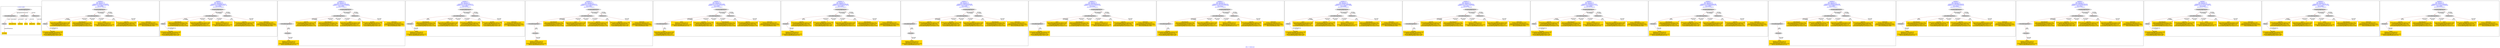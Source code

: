 digraph n0 {
fontcolor="blue"
remincross="true"
label="s08-s-17-edited.xml"
subgraph cluster_0 {
label="1-correct model"
n2[style="filled",color="white",fillcolor="lightgray",label="CulturalHeritageObject1"];
n3[style="filled",color="white",fillcolor="lightgray",label="Person1"];
n4[shape="plaintext",style="filled",fillcolor="gold",label="DESCRIPTION"];
n5[shape="plaintext",style="filled",fillcolor="gold",label="CAPTION"];
n6[shape="plaintext",style="filled",fillcolor="gold",label="TITLE"];
n7[shape="plaintext",style="filled",fillcolor="gold",label="AUTHOR"];
n8[style="filled",color="white",fillcolor="lightgray",label="EuropeanaAggregation1"];
n9[style="filled",color="white",fillcolor="lightgray",label="WebResource1"];
n10[style="filled",color="white",fillcolor="lightgray",label="WebResource2"];
n11[shape="plaintext",style="filled",fillcolor="gold",label="IMAGESRC"];
n12[shape="plaintext",style="filled",fillcolor="gold",label="VIDEO"];
}
subgraph cluster_1 {
label="candidate 0\nlink coherence:1.0\nnode coherence:1.0\nconfidence:0.30649211107638935\nmapping score:0.5188307036921298\ncost:8.99986\n-precision:0.67-recall:0.6"
n14[style="filled",color="white",fillcolor="lightgray",label="CulturalHeritageObject1"];
n15[style="filled",color="white",fillcolor="lightgray",label="Person1"];
n16[style="filled",color="white",fillcolor="lightgray",label="EuropeanaAggregation1"];
n17[style="filled",color="white",fillcolor="lightgray",label="WebResource1"];
n18[shape="plaintext",style="filled",fillcolor="gold",label="AUTHOR\n[CulturalHeritageObject,description,0.349]\n[Person,nameOfThePerson,0.278]\n[Person,biographicalInformation,0.204]\n[CulturalHeritageObject,title,0.169]"];
n19[shape="plaintext",style="filled",fillcolor="gold",label="TITLE\n[CulturalHeritageObject,description,0.363]\n[Person,biographicalInformation,0.323]\n[CulturalHeritageObject,title,0.213]\n[CulturalHeritageObject,provenance,0.101]"];
n20[shape="plaintext",style="filled",fillcolor="gold",label="DESCRIPTION\n[Person,biographicalInformation,0.416]\n[CulturalHeritageObject,description,0.35]\n[CulturalHeritageObject,title,0.145]\n[CulturalHeritageObject,provenance,0.089]"];
n21[shape="plaintext",style="filled",fillcolor="gold",label="VIDEO\n[WebResource,classLink,0.4]\n[Document,classLink,0.315]\n[CulturalHeritageObject,provenance,0.163]\n[Person,nameOfThePerson,0.123]"];
n22[shape="plaintext",style="filled",fillcolor="gold",label="CAPTION\n[CulturalHeritageObject,description,0.359]\n[CulturalHeritageObject,title,0.264]\n[Person,biographicalInformation,0.234]\n[CulturalHeritageObject,provenance,0.143]"];
n23[shape="plaintext",style="filled",fillcolor="gold",label="IMAGESRC\n[WebResource,classLink,0.682]\n[Person,biographicalInformation,0.167]\n[CulturalHeritageObject,description,0.087]\n[Person,dateOfDeath,0.064]"];
}
subgraph cluster_2 {
label="candidate 1\nlink coherence:1.0\nnode coherence:1.0\nconfidence:0.3064908997785187\nmapping score:0.5188302999261729\ncost:8.99986\n-precision:0.56-recall:0.5"
n25[style="filled",color="white",fillcolor="lightgray",label="CulturalHeritageObject1"];
n26[style="filled",color="white",fillcolor="lightgray",label="Person1"];
n27[style="filled",color="white",fillcolor="lightgray",label="EuropeanaAggregation1"];
n28[style="filled",color="white",fillcolor="lightgray",label="WebResource1"];
n29[shape="plaintext",style="filled",fillcolor="gold",label="AUTHOR\n[CulturalHeritageObject,description,0.349]\n[Person,nameOfThePerson,0.278]\n[Person,biographicalInformation,0.204]\n[CulturalHeritageObject,title,0.169]"];
n30[shape="plaintext",style="filled",fillcolor="gold",label="DESCRIPTION\n[Person,biographicalInformation,0.416]\n[CulturalHeritageObject,description,0.35]\n[CulturalHeritageObject,title,0.145]\n[CulturalHeritageObject,provenance,0.089]"];
n31[shape="plaintext",style="filled",fillcolor="gold",label="TITLE\n[CulturalHeritageObject,description,0.363]\n[Person,biographicalInformation,0.323]\n[CulturalHeritageObject,title,0.213]\n[CulturalHeritageObject,provenance,0.101]"];
n32[shape="plaintext",style="filled",fillcolor="gold",label="VIDEO\n[WebResource,classLink,0.4]\n[Document,classLink,0.315]\n[CulturalHeritageObject,provenance,0.163]\n[Person,nameOfThePerson,0.123]"];
n33[shape="plaintext",style="filled",fillcolor="gold",label="CAPTION\n[CulturalHeritageObject,description,0.359]\n[CulturalHeritageObject,title,0.264]\n[Person,biographicalInformation,0.234]\n[CulturalHeritageObject,provenance,0.143]"];
n34[shape="plaintext",style="filled",fillcolor="gold",label="IMAGESRC\n[WebResource,classLink,0.682]\n[Person,biographicalInformation,0.167]\n[CulturalHeritageObject,description,0.087]\n[Person,dateOfDeath,0.064]"];
}
subgraph cluster_3 {
label="candidate 10\nlink coherence:1.0\nnode coherence:1.0\nconfidence:0.2933871876041822\nmapping score:0.5144623958680608\ncost:9.99991\n-precision:0.5-recall:0.5"
n36[style="filled",color="white",fillcolor="lightgray",label="CulturalHeritageObject1"];
n37[style="filled",color="white",fillcolor="lightgray",label="CulturalHeritageObject2"];
n38[style="filled",color="white",fillcolor="lightgray",label="Document2"];
n39[style="filled",color="white",fillcolor="lightgray",label="EuropeanaAggregation1"];
n40[style="filled",color="white",fillcolor="lightgray",label="WebResource1"];
n41[shape="plaintext",style="filled",fillcolor="gold",label="CAPTION\n[CulturalHeritageObject,description,0.359]\n[CulturalHeritageObject,title,0.264]\n[Person,biographicalInformation,0.234]\n[CulturalHeritageObject,provenance,0.143]"];
n42[shape="plaintext",style="filled",fillcolor="gold",label="VIDEO\n[WebResource,classLink,0.4]\n[Document,classLink,0.315]\n[CulturalHeritageObject,provenance,0.163]\n[Person,nameOfThePerson,0.123]"];
n43[shape="plaintext",style="filled",fillcolor="gold",label="DESCRIPTION\n[Person,biographicalInformation,0.416]\n[CulturalHeritageObject,description,0.35]\n[CulturalHeritageObject,title,0.145]\n[CulturalHeritageObject,provenance,0.089]"];
n44[shape="plaintext",style="filled",fillcolor="gold",label="TITLE\n[CulturalHeritageObject,description,0.363]\n[Person,biographicalInformation,0.323]\n[CulturalHeritageObject,title,0.213]\n[CulturalHeritageObject,provenance,0.101]"];
n45[shape="plaintext",style="filled",fillcolor="gold",label="AUTHOR\n[CulturalHeritageObject,description,0.349]\n[Person,nameOfThePerson,0.278]\n[Person,biographicalInformation,0.204]\n[CulturalHeritageObject,title,0.169]"];
n46[shape="plaintext",style="filled",fillcolor="gold",label="IMAGESRC\n[WebResource,classLink,0.682]\n[Person,biographicalInformation,0.167]\n[CulturalHeritageObject,description,0.087]\n[Person,dateOfDeath,0.064]"];
}
subgraph cluster_4 {
label="candidate 11\nlink coherence:1.0\nnode coherence:1.0\nconfidence:0.2933859763063115\nmapping score:0.5144619921021039\ncost:8.99992\n-precision:0.44-recall:0.4"
n48[style="filled",color="white",fillcolor="lightgray",label="CulturalHeritageObject1"];
n49[style="filled",color="white",fillcolor="lightgray",label="Document1"];
n50[style="filled",color="white",fillcolor="lightgray",label="EuropeanaAggregation1"];
n51[style="filled",color="white",fillcolor="lightgray",label="WebResource1"];
n52[shape="plaintext",style="filled",fillcolor="gold",label="VIDEO\n[WebResource,classLink,0.4]\n[Document,classLink,0.315]\n[CulturalHeritageObject,provenance,0.163]\n[Person,nameOfThePerson,0.123]"];
n53[shape="plaintext",style="filled",fillcolor="gold",label="DESCRIPTION\n[Person,biographicalInformation,0.416]\n[CulturalHeritageObject,description,0.35]\n[CulturalHeritageObject,title,0.145]\n[CulturalHeritageObject,provenance,0.089]"];
n54[shape="plaintext",style="filled",fillcolor="gold",label="TITLE\n[CulturalHeritageObject,description,0.363]\n[Person,biographicalInformation,0.323]\n[CulturalHeritageObject,title,0.213]\n[CulturalHeritageObject,provenance,0.101]"];
n55[shape="plaintext",style="filled",fillcolor="gold",label="CAPTION\n[CulturalHeritageObject,description,0.359]\n[CulturalHeritageObject,title,0.264]\n[Person,biographicalInformation,0.234]\n[CulturalHeritageObject,provenance,0.143]"];
n56[shape="plaintext",style="filled",fillcolor="gold",label="AUTHOR\n[CulturalHeritageObject,description,0.349]\n[Person,nameOfThePerson,0.278]\n[Person,biographicalInformation,0.204]\n[CulturalHeritageObject,title,0.169]"];
n57[shape="plaintext",style="filled",fillcolor="gold",label="IMAGESRC\n[WebResource,classLink,0.682]\n[Person,biographicalInformation,0.167]\n[CulturalHeritageObject,description,0.087]\n[Person,dateOfDeath,0.064]"];
}
subgraph cluster_5 {
label="candidate 12\nlink coherence:1.0\nnode coherence:1.0\nconfidence:0.2933859763063115\nmapping score:0.5144619921021039\ncost:9.99991\n-precision:0.4-recall:0.4"
n59[style="filled",color="white",fillcolor="lightgray",label="CulturalHeritageObject1"];
n60[style="filled",color="white",fillcolor="lightgray",label="CulturalHeritageObject2"];
n61[style="filled",color="white",fillcolor="lightgray",label="Document2"];
n62[style="filled",color="white",fillcolor="lightgray",label="EuropeanaAggregation1"];
n63[style="filled",color="white",fillcolor="lightgray",label="WebResource1"];
n64[shape="plaintext",style="filled",fillcolor="gold",label="DESCRIPTION\n[Person,biographicalInformation,0.416]\n[CulturalHeritageObject,description,0.35]\n[CulturalHeritageObject,title,0.145]\n[CulturalHeritageObject,provenance,0.089]"];
n65[shape="plaintext",style="filled",fillcolor="gold",label="VIDEO\n[WebResource,classLink,0.4]\n[Document,classLink,0.315]\n[CulturalHeritageObject,provenance,0.163]\n[Person,nameOfThePerson,0.123]"];
n66[shape="plaintext",style="filled",fillcolor="gold",label="TITLE\n[CulturalHeritageObject,description,0.363]\n[Person,biographicalInformation,0.323]\n[CulturalHeritageObject,title,0.213]\n[CulturalHeritageObject,provenance,0.101]"];
n67[shape="plaintext",style="filled",fillcolor="gold",label="CAPTION\n[CulturalHeritageObject,description,0.359]\n[CulturalHeritageObject,title,0.264]\n[Person,biographicalInformation,0.234]\n[CulturalHeritageObject,provenance,0.143]"];
n68[shape="plaintext",style="filled",fillcolor="gold",label="AUTHOR\n[CulturalHeritageObject,description,0.349]\n[Person,nameOfThePerson,0.278]\n[Person,biographicalInformation,0.204]\n[CulturalHeritageObject,title,0.169]"];
n69[shape="plaintext",style="filled",fillcolor="gold",label="IMAGESRC\n[WebResource,classLink,0.682]\n[Person,biographicalInformation,0.167]\n[CulturalHeritageObject,description,0.087]\n[Person,dateOfDeath,0.064]"];
}
subgraph cluster_6 {
label="candidate 13\nlink coherence:1.0\nnode coherence:1.0\nconfidence:0.29328975562334886\nmapping score:0.5144299185411163\ncost:8.99991\n-precision:0.33-recall:0.3"
n71[style="filled",color="white",fillcolor="lightgray",label="CulturalHeritageObject1"];
n72[style="filled",color="white",fillcolor="lightgray",label="CulturalHeritageObject2"];
n73[style="filled",color="white",fillcolor="lightgray",label="EuropeanaAggregation1"];
n74[style="filled",color="white",fillcolor="lightgray",label="WebResource1"];
n75[shape="plaintext",style="filled",fillcolor="gold",label="TITLE\n[CulturalHeritageObject,description,0.363]\n[Person,biographicalInformation,0.323]\n[CulturalHeritageObject,title,0.213]\n[CulturalHeritageObject,provenance,0.101]"];
n76[shape="plaintext",style="filled",fillcolor="gold",label="VIDEO\n[WebResource,classLink,0.4]\n[Document,classLink,0.315]\n[CulturalHeritageObject,provenance,0.163]\n[Person,nameOfThePerson,0.123]"];
n77[shape="plaintext",style="filled",fillcolor="gold",label="AUTHOR\n[CulturalHeritageObject,description,0.349]\n[Person,nameOfThePerson,0.278]\n[Person,biographicalInformation,0.204]\n[CulturalHeritageObject,title,0.169]"];
n78[shape="plaintext",style="filled",fillcolor="gold",label="DESCRIPTION\n[Person,biographicalInformation,0.416]\n[CulturalHeritageObject,description,0.35]\n[CulturalHeritageObject,title,0.145]\n[CulturalHeritageObject,provenance,0.089]"];
n79[shape="plaintext",style="filled",fillcolor="gold",label="CAPTION\n[CulturalHeritageObject,description,0.359]\n[CulturalHeritageObject,title,0.264]\n[Person,biographicalInformation,0.234]\n[CulturalHeritageObject,provenance,0.143]"];
n80[shape="plaintext",style="filled",fillcolor="gold",label="IMAGESRC\n[WebResource,classLink,0.682]\n[Person,biographicalInformation,0.167]\n[CulturalHeritageObject,description,0.087]\n[Person,dateOfDeath,0.064]"];
}
subgraph cluster_7 {
label="candidate 14\nlink coherence:1.0\nnode coherence:1.0\nconfidence:0.2889810873091059\nmapping score:0.512993695769702\ncost:8.99992\n-precision:0.44-recall:0.4"
n82[style="filled",color="white",fillcolor="lightgray",label="CulturalHeritageObject1"];
n83[style="filled",color="white",fillcolor="lightgray",label="Document1"];
n84[style="filled",color="white",fillcolor="lightgray",label="EuropeanaAggregation1"];
n85[style="filled",color="white",fillcolor="lightgray",label="WebResource1"];
n86[shape="plaintext",style="filled",fillcolor="gold",label="VIDEO\n[WebResource,classLink,0.4]\n[Document,classLink,0.315]\n[CulturalHeritageObject,provenance,0.163]\n[Person,nameOfThePerson,0.123]"];
n87[shape="plaintext",style="filled",fillcolor="gold",label="CAPTION\n[CulturalHeritageObject,description,0.359]\n[CulturalHeritageObject,title,0.264]\n[Person,biographicalInformation,0.234]\n[CulturalHeritageObject,provenance,0.143]"];
n88[shape="plaintext",style="filled",fillcolor="gold",label="AUTHOR\n[CulturalHeritageObject,description,0.349]\n[Person,nameOfThePerson,0.278]\n[Person,biographicalInformation,0.204]\n[CulturalHeritageObject,title,0.169]"];
n89[shape="plaintext",style="filled",fillcolor="gold",label="TITLE\n[CulturalHeritageObject,description,0.363]\n[Person,biographicalInformation,0.323]\n[CulturalHeritageObject,title,0.213]\n[CulturalHeritageObject,provenance,0.101]"];
n90[shape="plaintext",style="filled",fillcolor="gold",label="DESCRIPTION\n[Person,biographicalInformation,0.416]\n[CulturalHeritageObject,description,0.35]\n[CulturalHeritageObject,title,0.145]\n[CulturalHeritageObject,provenance,0.089]"];
n91[shape="plaintext",style="filled",fillcolor="gold",label="IMAGESRC\n[WebResource,classLink,0.682]\n[Person,biographicalInformation,0.167]\n[CulturalHeritageObject,description,0.087]\n[Person,dateOfDeath,0.064]"];
}
subgraph cluster_8 {
label="candidate 15\nlink coherence:1.0\nnode coherence:1.0\nconfidence:0.2889810873091059\nmapping score:0.512993695769702\ncost:9.99991\n-precision:0.4-recall:0.4"
n93[style="filled",color="white",fillcolor="lightgray",label="CulturalHeritageObject1"];
n94[style="filled",color="white",fillcolor="lightgray",label="CulturalHeritageObject2"];
n95[style="filled",color="white",fillcolor="lightgray",label="Document2"];
n96[style="filled",color="white",fillcolor="lightgray",label="EuropeanaAggregation1"];
n97[style="filled",color="white",fillcolor="lightgray",label="WebResource1"];
n98[shape="plaintext",style="filled",fillcolor="gold",label="CAPTION\n[CulturalHeritageObject,description,0.359]\n[CulturalHeritageObject,title,0.264]\n[Person,biographicalInformation,0.234]\n[CulturalHeritageObject,provenance,0.143]"];
n99[shape="plaintext",style="filled",fillcolor="gold",label="VIDEO\n[WebResource,classLink,0.4]\n[Document,classLink,0.315]\n[CulturalHeritageObject,provenance,0.163]\n[Person,nameOfThePerson,0.123]"];
n100[shape="plaintext",style="filled",fillcolor="gold",label="AUTHOR\n[CulturalHeritageObject,description,0.349]\n[Person,nameOfThePerson,0.278]\n[Person,biographicalInformation,0.204]\n[CulturalHeritageObject,title,0.169]"];
n101[shape="plaintext",style="filled",fillcolor="gold",label="TITLE\n[CulturalHeritageObject,description,0.363]\n[Person,biographicalInformation,0.323]\n[CulturalHeritageObject,title,0.213]\n[CulturalHeritageObject,provenance,0.101]"];
n102[shape="plaintext",style="filled",fillcolor="gold",label="DESCRIPTION\n[Person,biographicalInformation,0.416]\n[CulturalHeritageObject,description,0.35]\n[CulturalHeritageObject,title,0.145]\n[CulturalHeritageObject,provenance,0.089]"];
n103[shape="plaintext",style="filled",fillcolor="gold",label="IMAGESRC\n[WebResource,classLink,0.682]\n[Person,biographicalInformation,0.167]\n[CulturalHeritageObject,description,0.087]\n[Person,dateOfDeath,0.064]"];
}
subgraph cluster_9 {
label="candidate 16\nlink coherence:1.0\nnode coherence:1.0\nconfidence:0.2883180591028783\nmapping score:0.5127726863676261\ncost:8.99991\n-precision:0.44-recall:0.4"
n105[style="filled",color="white",fillcolor="lightgray",label="CulturalHeritageObject1"];
n106[style="filled",color="white",fillcolor="lightgray",label="CulturalHeritageObject2"];
n107[style="filled",color="white",fillcolor="lightgray",label="EuropeanaAggregation1"];
n108[style="filled",color="white",fillcolor="lightgray",label="WebResource1"];
n109[shape="plaintext",style="filled",fillcolor="gold",label="AUTHOR\n[CulturalHeritageObject,description,0.349]\n[Person,nameOfThePerson,0.278]\n[Person,biographicalInformation,0.204]\n[CulturalHeritageObject,title,0.169]"];
n110[shape="plaintext",style="filled",fillcolor="gold",label="TITLE\n[CulturalHeritageObject,description,0.363]\n[Person,biographicalInformation,0.323]\n[CulturalHeritageObject,title,0.213]\n[CulturalHeritageObject,provenance,0.101]"];
n111[shape="plaintext",style="filled",fillcolor="gold",label="DESCRIPTION\n[Person,biographicalInformation,0.416]\n[CulturalHeritageObject,description,0.35]\n[CulturalHeritageObject,title,0.145]\n[CulturalHeritageObject,provenance,0.089]"];
n112[shape="plaintext",style="filled",fillcolor="gold",label="VIDEO\n[WebResource,classLink,0.4]\n[Document,classLink,0.315]\n[CulturalHeritageObject,provenance,0.163]\n[Person,nameOfThePerson,0.123]"];
n113[shape="plaintext",style="filled",fillcolor="gold",label="CAPTION\n[CulturalHeritageObject,description,0.359]\n[CulturalHeritageObject,title,0.264]\n[Person,biographicalInformation,0.234]\n[CulturalHeritageObject,provenance,0.143]"];
n114[shape="plaintext",style="filled",fillcolor="gold",label="IMAGESRC\n[WebResource,classLink,0.682]\n[Person,biographicalInformation,0.167]\n[CulturalHeritageObject,description,0.087]\n[Person,dateOfDeath,0.064]"];
}
subgraph cluster_10 {
label="candidate 17\nlink coherence:1.0\nnode coherence:1.0\nconfidence:0.28831684780500755\nmapping score:0.5127722826016692\ncost:8.99991\n-precision:0.33-recall:0.3"
n116[style="filled",color="white",fillcolor="lightgray",label="CulturalHeritageObject1"];
n117[style="filled",color="white",fillcolor="lightgray",label="CulturalHeritageObject2"];
n118[style="filled",color="white",fillcolor="lightgray",label="EuropeanaAggregation1"];
n119[style="filled",color="white",fillcolor="lightgray",label="WebResource1"];
n120[shape="plaintext",style="filled",fillcolor="gold",label="AUTHOR\n[CulturalHeritageObject,description,0.349]\n[Person,nameOfThePerson,0.278]\n[Person,biographicalInformation,0.204]\n[CulturalHeritageObject,title,0.169]"];
n121[shape="plaintext",style="filled",fillcolor="gold",label="DESCRIPTION\n[Person,biographicalInformation,0.416]\n[CulturalHeritageObject,description,0.35]\n[CulturalHeritageObject,title,0.145]\n[CulturalHeritageObject,provenance,0.089]"];
n122[shape="plaintext",style="filled",fillcolor="gold",label="TITLE\n[CulturalHeritageObject,description,0.363]\n[Person,biographicalInformation,0.323]\n[CulturalHeritageObject,title,0.213]\n[CulturalHeritageObject,provenance,0.101]"];
n123[shape="plaintext",style="filled",fillcolor="gold",label="VIDEO\n[WebResource,classLink,0.4]\n[Document,classLink,0.315]\n[CulturalHeritageObject,provenance,0.163]\n[Person,nameOfThePerson,0.123]"];
n124[shape="plaintext",style="filled",fillcolor="gold",label="CAPTION\n[CulturalHeritageObject,description,0.359]\n[CulturalHeritageObject,title,0.264]\n[Person,biographicalInformation,0.234]\n[CulturalHeritageObject,provenance,0.143]"];
n125[shape="plaintext",style="filled",fillcolor="gold",label="IMAGESRC\n[WebResource,classLink,0.682]\n[Person,biographicalInformation,0.167]\n[CulturalHeritageObject,description,0.087]\n[Person,dateOfDeath,0.064]"];
}
subgraph cluster_11 {
label="candidate 18\nlink coherence:1.0\nnode coherence:1.0\nconfidence:0.2878857553865996\nmapping score:0.5126285851288666\ncost:8.99986\n-precision:0.56-recall:0.5"
n127[style="filled",color="white",fillcolor="lightgray",label="CulturalHeritageObject1"];
n128[style="filled",color="white",fillcolor="lightgray",label="Person1"];
n129[style="filled",color="white",fillcolor="lightgray",label="EuropeanaAggregation1"];
n130[style="filled",color="white",fillcolor="lightgray",label="WebResource1"];
n131[shape="plaintext",style="filled",fillcolor="gold",label="AUTHOR\n[CulturalHeritageObject,description,0.349]\n[Person,nameOfThePerson,0.278]\n[Person,biographicalInformation,0.204]\n[CulturalHeritageObject,title,0.169]"];
n132[shape="plaintext",style="filled",fillcolor="gold",label="TITLE\n[CulturalHeritageObject,description,0.363]\n[Person,biographicalInformation,0.323]\n[CulturalHeritageObject,title,0.213]\n[CulturalHeritageObject,provenance,0.101]"];
n133[shape="plaintext",style="filled",fillcolor="gold",label="CAPTION\n[CulturalHeritageObject,description,0.359]\n[CulturalHeritageObject,title,0.264]\n[Person,biographicalInformation,0.234]\n[CulturalHeritageObject,provenance,0.143]"];
n134[shape="plaintext",style="filled",fillcolor="gold",label="VIDEO\n[WebResource,classLink,0.4]\n[Document,classLink,0.315]\n[CulturalHeritageObject,provenance,0.163]\n[Person,nameOfThePerson,0.123]"];
n135[shape="plaintext",style="filled",fillcolor="gold",label="DESCRIPTION\n[Person,biographicalInformation,0.416]\n[CulturalHeritageObject,description,0.35]\n[CulturalHeritageObject,title,0.145]\n[CulturalHeritageObject,provenance,0.089]"];
n136[shape="plaintext",style="filled",fillcolor="gold",label="IMAGESRC\n[WebResource,classLink,0.682]\n[Person,biographicalInformation,0.167]\n[CulturalHeritageObject,description,0.087]\n[Person,dateOfDeath,0.064]"];
}
subgraph cluster_12 {
label="candidate 19\nlink coherence:1.0\nnode coherence:1.0\nconfidence:0.2866823452990201\nmapping score:0.5122274484330067\ncost:8.99991\n-precision:0.67-recall:0.6"
n138[style="filled",color="white",fillcolor="lightgray",label="CulturalHeritageObject1"];
n139[style="filled",color="white",fillcolor="lightgray",label="CulturalHeritageObject2"];
n140[style="filled",color="white",fillcolor="lightgray",label="EuropeanaAggregation1"];
n141[style="filled",color="white",fillcolor="lightgray",label="WebResource1"];
n142[shape="plaintext",style="filled",fillcolor="gold",label="AUTHOR\n[CulturalHeritageObject,description,0.349]\n[Person,nameOfThePerson,0.278]\n[Person,biographicalInformation,0.204]\n[CulturalHeritageObject,title,0.169]"];
n143[shape="plaintext",style="filled",fillcolor="gold",label="CAPTION\n[CulturalHeritageObject,description,0.359]\n[CulturalHeritageObject,title,0.264]\n[Person,biographicalInformation,0.234]\n[CulturalHeritageObject,provenance,0.143]"];
n144[shape="plaintext",style="filled",fillcolor="gold",label="DESCRIPTION\n[Person,biographicalInformation,0.416]\n[CulturalHeritageObject,description,0.35]\n[CulturalHeritageObject,title,0.145]\n[CulturalHeritageObject,provenance,0.089]"];
n145[shape="plaintext",style="filled",fillcolor="gold",label="VIDEO\n[WebResource,classLink,0.4]\n[Document,classLink,0.315]\n[CulturalHeritageObject,provenance,0.163]\n[Person,nameOfThePerson,0.123]"];
n146[shape="plaintext",style="filled",fillcolor="gold",label="TITLE\n[CulturalHeritageObject,description,0.363]\n[Person,biographicalInformation,0.323]\n[CulturalHeritageObject,title,0.213]\n[CulturalHeritageObject,provenance,0.101]"];
n147[shape="plaintext",style="filled",fillcolor="gold",label="IMAGESRC\n[WebResource,classLink,0.682]\n[Person,biographicalInformation,0.167]\n[CulturalHeritageObject,description,0.087]\n[Person,dateOfDeath,0.064]"];
}
subgraph cluster_13 {
label="candidate 2\nlink coherence:1.0\nnode coherence:1.0\nconfidence:0.3048563972725312\nmapping score:0.5182854657575104\ncost:8.99986\n-precision:0.89-recall:0.8"
n149[style="filled",color="white",fillcolor="lightgray",label="CulturalHeritageObject1"];
n150[style="filled",color="white",fillcolor="lightgray",label="Person1"];
n151[style="filled",color="white",fillcolor="lightgray",label="EuropeanaAggregation1"];
n152[style="filled",color="white",fillcolor="lightgray",label="WebResource1"];
n153[shape="plaintext",style="filled",fillcolor="gold",label="AUTHOR\n[CulturalHeritageObject,description,0.349]\n[Person,nameOfThePerson,0.278]\n[Person,biographicalInformation,0.204]\n[CulturalHeritageObject,title,0.169]"];
n154[shape="plaintext",style="filled",fillcolor="gold",label="CAPTION\n[CulturalHeritageObject,description,0.359]\n[CulturalHeritageObject,title,0.264]\n[Person,biographicalInformation,0.234]\n[CulturalHeritageObject,provenance,0.143]"];
n155[shape="plaintext",style="filled",fillcolor="gold",label="DESCRIPTION\n[Person,biographicalInformation,0.416]\n[CulturalHeritageObject,description,0.35]\n[CulturalHeritageObject,title,0.145]\n[CulturalHeritageObject,provenance,0.089]"];
n156[shape="plaintext",style="filled",fillcolor="gold",label="VIDEO\n[WebResource,classLink,0.4]\n[Document,classLink,0.315]\n[CulturalHeritageObject,provenance,0.163]\n[Person,nameOfThePerson,0.123]"];
n157[shape="plaintext",style="filled",fillcolor="gold",label="TITLE\n[CulturalHeritageObject,description,0.363]\n[Person,biographicalInformation,0.323]\n[CulturalHeritageObject,title,0.213]\n[CulturalHeritageObject,provenance,0.101]"];
n158[shape="plaintext",style="filled",fillcolor="gold",label="IMAGESRC\n[WebResource,classLink,0.682]\n[Person,biographicalInformation,0.167]\n[CulturalHeritageObject,description,0.087]\n[Person,dateOfDeath,0.064]"];
}
subgraph cluster_14 {
label="candidate 3\nlink coherence:1.0\nnode coherence:1.0\nconfidence:0.29999459792851096\nmapping score:0.5166648659761703\ncost:8.99992\n-precision:0.33-recall:0.3"
n160[style="filled",color="white",fillcolor="lightgray",label="CulturalHeritageObject1"];
n161[style="filled",color="white",fillcolor="lightgray",label="Document1"];
n162[style="filled",color="white",fillcolor="lightgray",label="EuropeanaAggregation1"];
n163[style="filled",color="white",fillcolor="lightgray",label="WebResource1"];
n164[shape="plaintext",style="filled",fillcolor="gold",label="VIDEO\n[WebResource,classLink,0.4]\n[Document,classLink,0.315]\n[CulturalHeritageObject,provenance,0.163]\n[Person,nameOfThePerson,0.123]"];
n165[shape="plaintext",style="filled",fillcolor="gold",label="DESCRIPTION\n[Person,biographicalInformation,0.416]\n[CulturalHeritageObject,description,0.35]\n[CulturalHeritageObject,title,0.145]\n[CulturalHeritageObject,provenance,0.089]"];
n166[shape="plaintext",style="filled",fillcolor="gold",label="AUTHOR\n[CulturalHeritageObject,description,0.349]\n[Person,nameOfThePerson,0.278]\n[Person,biographicalInformation,0.204]\n[CulturalHeritageObject,title,0.169]"];
n167[shape="plaintext",style="filled",fillcolor="gold",label="TITLE\n[CulturalHeritageObject,description,0.363]\n[Person,biographicalInformation,0.323]\n[CulturalHeritageObject,title,0.213]\n[CulturalHeritageObject,provenance,0.101]"];
n168[shape="plaintext",style="filled",fillcolor="gold",label="CAPTION\n[CulturalHeritageObject,description,0.359]\n[CulturalHeritageObject,title,0.264]\n[Person,biographicalInformation,0.234]\n[CulturalHeritageObject,provenance,0.143]"];
n169[shape="plaintext",style="filled",fillcolor="gold",label="IMAGESRC\n[WebResource,classLink,0.682]\n[Person,biographicalInformation,0.167]\n[CulturalHeritageObject,description,0.087]\n[Person,dateOfDeath,0.064]"];
}
subgraph cluster_15 {
label="candidate 4\nlink coherence:1.0\nnode coherence:1.0\nconfidence:0.29999459792851096\nmapping score:0.5166648659761703\ncost:9.99991\n-precision:0.3-recall:0.3"
n171[style="filled",color="white",fillcolor="lightgray",label="CulturalHeritageObject1"];
n172[style="filled",color="white",fillcolor="lightgray",label="CulturalHeritageObject2"];
n173[style="filled",color="white",fillcolor="lightgray",label="Document2"];
n174[style="filled",color="white",fillcolor="lightgray",label="EuropeanaAggregation1"];
n175[style="filled",color="white",fillcolor="lightgray",label="WebResource1"];
n176[shape="plaintext",style="filled",fillcolor="gold",label="DESCRIPTION\n[Person,biographicalInformation,0.416]\n[CulturalHeritageObject,description,0.35]\n[CulturalHeritageObject,title,0.145]\n[CulturalHeritageObject,provenance,0.089]"];
n177[shape="plaintext",style="filled",fillcolor="gold",label="VIDEO\n[WebResource,classLink,0.4]\n[Document,classLink,0.315]\n[CulturalHeritageObject,provenance,0.163]\n[Person,nameOfThePerson,0.123]"];
n178[shape="plaintext",style="filled",fillcolor="gold",label="AUTHOR\n[CulturalHeritageObject,description,0.349]\n[Person,nameOfThePerson,0.278]\n[Person,biographicalInformation,0.204]\n[CulturalHeritageObject,title,0.169]"];
n179[shape="plaintext",style="filled",fillcolor="gold",label="TITLE\n[CulturalHeritageObject,description,0.363]\n[Person,biographicalInformation,0.323]\n[CulturalHeritageObject,title,0.213]\n[CulturalHeritageObject,provenance,0.101]"];
n180[shape="plaintext",style="filled",fillcolor="gold",label="CAPTION\n[CulturalHeritageObject,description,0.359]\n[CulturalHeritageObject,title,0.264]\n[Person,biographicalInformation,0.234]\n[CulturalHeritageObject,provenance,0.143]"];
n181[shape="plaintext",style="filled",fillcolor="gold",label="IMAGESRC\n[WebResource,classLink,0.682]\n[Person,biographicalInformation,0.167]\n[CulturalHeritageObject,description,0.087]\n[Person,dateOfDeath,0.064]"];
}
subgraph cluster_16 {
label="candidate 5\nlink coherence:1.0\nnode coherence:1.0\nconfidence:0.29835888412465283\nmapping score:0.516119628041551\ncost:8.99992\n-precision:0.56-recall:0.5"
n183[style="filled",color="white",fillcolor="lightgray",label="CulturalHeritageObject1"];
n184[style="filled",color="white",fillcolor="lightgray",label="Document1"];
n185[style="filled",color="white",fillcolor="lightgray",label="EuropeanaAggregation1"];
n186[style="filled",color="white",fillcolor="lightgray",label="WebResource1"];
n187[shape="plaintext",style="filled",fillcolor="gold",label="VIDEO\n[WebResource,classLink,0.4]\n[Document,classLink,0.315]\n[CulturalHeritageObject,provenance,0.163]\n[Person,nameOfThePerson,0.123]"];
n188[shape="plaintext",style="filled",fillcolor="gold",label="DESCRIPTION\n[Person,biographicalInformation,0.416]\n[CulturalHeritageObject,description,0.35]\n[CulturalHeritageObject,title,0.145]\n[CulturalHeritageObject,provenance,0.089]"];
n189[shape="plaintext",style="filled",fillcolor="gold",label="AUTHOR\n[CulturalHeritageObject,description,0.349]\n[Person,nameOfThePerson,0.278]\n[Person,biographicalInformation,0.204]\n[CulturalHeritageObject,title,0.169]"];
n190[shape="plaintext",style="filled",fillcolor="gold",label="CAPTION\n[CulturalHeritageObject,description,0.359]\n[CulturalHeritageObject,title,0.264]\n[Person,biographicalInformation,0.234]\n[CulturalHeritageObject,provenance,0.143]"];
n191[shape="plaintext",style="filled",fillcolor="gold",label="TITLE\n[CulturalHeritageObject,description,0.363]\n[Person,biographicalInformation,0.323]\n[CulturalHeritageObject,title,0.213]\n[CulturalHeritageObject,provenance,0.101]"];
n192[shape="plaintext",style="filled",fillcolor="gold",label="IMAGESRC\n[WebResource,classLink,0.682]\n[Person,biographicalInformation,0.167]\n[CulturalHeritageObject,description,0.087]\n[Person,dateOfDeath,0.064]"];
}
subgraph cluster_17 {
label="candidate 6\nlink coherence:1.0\nnode coherence:1.0\nconfidence:0.29835888412465283\nmapping score:0.516119628041551\ncost:9.99991\n-precision:0.5-recall:0.5"
n194[style="filled",color="white",fillcolor="lightgray",label="CulturalHeritageObject1"];
n195[style="filled",color="white",fillcolor="lightgray",label="CulturalHeritageObject2"];
n196[style="filled",color="white",fillcolor="lightgray",label="Document2"];
n197[style="filled",color="white",fillcolor="lightgray",label="EuropeanaAggregation1"];
n198[style="filled",color="white",fillcolor="lightgray",label="WebResource1"];
n199[shape="plaintext",style="filled",fillcolor="gold",label="DESCRIPTION\n[Person,biographicalInformation,0.416]\n[CulturalHeritageObject,description,0.35]\n[CulturalHeritageObject,title,0.145]\n[CulturalHeritageObject,provenance,0.089]"];
n200[shape="plaintext",style="filled",fillcolor="gold",label="VIDEO\n[WebResource,classLink,0.4]\n[Document,classLink,0.315]\n[CulturalHeritageObject,provenance,0.163]\n[Person,nameOfThePerson,0.123]"];
n201[shape="plaintext",style="filled",fillcolor="gold",label="AUTHOR\n[CulturalHeritageObject,description,0.349]\n[Person,nameOfThePerson,0.278]\n[Person,biographicalInformation,0.204]\n[CulturalHeritageObject,title,0.169]"];
n202[shape="plaintext",style="filled",fillcolor="gold",label="CAPTION\n[CulturalHeritageObject,description,0.359]\n[CulturalHeritageObject,title,0.264]\n[Person,biographicalInformation,0.234]\n[CulturalHeritageObject,provenance,0.143]"];
n203[shape="plaintext",style="filled",fillcolor="gold",label="TITLE\n[CulturalHeritageObject,description,0.363]\n[Person,biographicalInformation,0.323]\n[CulturalHeritageObject,title,0.213]\n[CulturalHeritageObject,provenance,0.101]"];
n204[shape="plaintext",style="filled",fillcolor="gold",label="IMAGESRC\n[WebResource,classLink,0.682]\n[Person,biographicalInformation,0.167]\n[CulturalHeritageObject,description,0.087]\n[Person,dateOfDeath,0.064]"];
}
subgraph cluster_18 {
label="candidate 7\nlink coherence:1.0\nnode coherence:1.0\nconfidence:0.29726355220214656\nmapping score:0.5157545174007155\ncost:8.99986\n-precision:0.67-recall:0.6"
n206[style="filled",color="white",fillcolor="lightgray",label="CulturalHeritageObject1"];
n207[style="filled",color="white",fillcolor="lightgray",label="Person1"];
n208[style="filled",color="white",fillcolor="lightgray",label="EuropeanaAggregation1"];
n209[style="filled",color="white",fillcolor="lightgray",label="WebResource1"];
n210[shape="plaintext",style="filled",fillcolor="gold",label="AUTHOR\n[CulturalHeritageObject,description,0.349]\n[Person,nameOfThePerson,0.278]\n[Person,biographicalInformation,0.204]\n[CulturalHeritageObject,title,0.169]"];
n211[shape="plaintext",style="filled",fillcolor="gold",label="DESCRIPTION\n[Person,biographicalInformation,0.416]\n[CulturalHeritageObject,description,0.35]\n[CulturalHeritageObject,title,0.145]\n[CulturalHeritageObject,provenance,0.089]"];
n212[shape="plaintext",style="filled",fillcolor="gold",label="CAPTION\n[CulturalHeritageObject,description,0.359]\n[CulturalHeritageObject,title,0.264]\n[Person,biographicalInformation,0.234]\n[CulturalHeritageObject,provenance,0.143]"];
n213[shape="plaintext",style="filled",fillcolor="gold",label="VIDEO\n[WebResource,classLink,0.4]\n[Document,classLink,0.315]\n[CulturalHeritageObject,provenance,0.163]\n[Person,nameOfThePerson,0.123]"];
n214[shape="plaintext",style="filled",fillcolor="gold",label="TITLE\n[CulturalHeritageObject,description,0.363]\n[Person,biographicalInformation,0.323]\n[CulturalHeritageObject,title,0.213]\n[CulturalHeritageObject,provenance,0.101]"];
n215[shape="plaintext",style="filled",fillcolor="gold",label="IMAGESRC\n[WebResource,classLink,0.682]\n[Person,biographicalInformation,0.167]\n[CulturalHeritageObject,description,0.087]\n[Person,dateOfDeath,0.064]"];
}
subgraph cluster_19 {
label="candidate 8\nlink coherence:1.0\nnode coherence:1.0\nconfidence:0.29547738915911353\nmapping score:0.5151591297197046\ncost:8.99986\n-precision:0.67-recall:0.6"
n217[style="filled",color="white",fillcolor="lightgray",label="CulturalHeritageObject1"];
n218[style="filled",color="white",fillcolor="lightgray",label="Person1"];
n219[style="filled",color="white",fillcolor="lightgray",label="EuropeanaAggregation1"];
n220[style="filled",color="white",fillcolor="lightgray",label="WebResource1"];
n221[shape="plaintext",style="filled",fillcolor="gold",label="AUTHOR\n[CulturalHeritageObject,description,0.349]\n[Person,nameOfThePerson,0.278]\n[Person,biographicalInformation,0.204]\n[CulturalHeritageObject,title,0.169]"];
n222[shape="plaintext",style="filled",fillcolor="gold",label="CAPTION\n[CulturalHeritageObject,description,0.359]\n[CulturalHeritageObject,title,0.264]\n[Person,biographicalInformation,0.234]\n[CulturalHeritageObject,provenance,0.143]"];
n223[shape="plaintext",style="filled",fillcolor="gold",label="TITLE\n[CulturalHeritageObject,description,0.363]\n[Person,biographicalInformation,0.323]\n[CulturalHeritageObject,title,0.213]\n[CulturalHeritageObject,provenance,0.101]"];
n224[shape="plaintext",style="filled",fillcolor="gold",label="VIDEO\n[WebResource,classLink,0.4]\n[Document,classLink,0.315]\n[CulturalHeritageObject,provenance,0.163]\n[Person,nameOfThePerson,0.123]"];
n225[shape="plaintext",style="filled",fillcolor="gold",label="DESCRIPTION\n[Person,biographicalInformation,0.416]\n[CulturalHeritageObject,description,0.35]\n[CulturalHeritageObject,title,0.145]\n[CulturalHeritageObject,provenance,0.089]"];
n226[shape="plaintext",style="filled",fillcolor="gold",label="IMAGESRC\n[WebResource,classLink,0.682]\n[Person,biographicalInformation,0.167]\n[CulturalHeritageObject,description,0.087]\n[Person,dateOfDeath,0.064]"];
}
subgraph cluster_20 {
label="candidate 9\nlink coherence:1.0\nnode coherence:1.0\nconfidence:0.2933871876041822\nmapping score:0.5144623958680608\ncost:8.99992\n-precision:0.56-recall:0.5"
n228[style="filled",color="white",fillcolor="lightgray",label="CulturalHeritageObject1"];
n229[style="filled",color="white",fillcolor="lightgray",label="Document1"];
n230[style="filled",color="white",fillcolor="lightgray",label="EuropeanaAggregation1"];
n231[style="filled",color="white",fillcolor="lightgray",label="WebResource1"];
n232[shape="plaintext",style="filled",fillcolor="gold",label="VIDEO\n[WebResource,classLink,0.4]\n[Document,classLink,0.315]\n[CulturalHeritageObject,provenance,0.163]\n[Person,nameOfThePerson,0.123]"];
n233[shape="plaintext",style="filled",fillcolor="gold",label="CAPTION\n[CulturalHeritageObject,description,0.359]\n[CulturalHeritageObject,title,0.264]\n[Person,biographicalInformation,0.234]\n[CulturalHeritageObject,provenance,0.143]"];
n234[shape="plaintext",style="filled",fillcolor="gold",label="DESCRIPTION\n[Person,biographicalInformation,0.416]\n[CulturalHeritageObject,description,0.35]\n[CulturalHeritageObject,title,0.145]\n[CulturalHeritageObject,provenance,0.089]"];
n235[shape="plaintext",style="filled",fillcolor="gold",label="TITLE\n[CulturalHeritageObject,description,0.363]\n[Person,biographicalInformation,0.323]\n[CulturalHeritageObject,title,0.213]\n[CulturalHeritageObject,provenance,0.101]"];
n236[shape="plaintext",style="filled",fillcolor="gold",label="AUTHOR\n[CulturalHeritageObject,description,0.349]\n[Person,nameOfThePerson,0.278]\n[Person,biographicalInformation,0.204]\n[CulturalHeritageObject,title,0.169]"];
n237[shape="plaintext",style="filled",fillcolor="gold",label="IMAGESRC\n[WebResource,classLink,0.682]\n[Person,biographicalInformation,0.167]\n[CulturalHeritageObject,description,0.087]\n[Person,dateOfDeath,0.064]"];
}
n2 -> n3[color="brown",fontcolor="black",label="creator"]
n2 -> n4[color="brown",fontcolor="black",label="description"]
n2 -> n5[color="brown",fontcolor="black",label="provenance"]
n2 -> n6[color="brown",fontcolor="black",label="title"]
n3 -> n7[color="brown",fontcolor="black",label="nameOfThePerson"]
n8 -> n2[color="brown",fontcolor="black",label="aggregatedCHO"]
n8 -> n9[color="brown",fontcolor="black",label="hasView"]
n8 -> n10[color="brown",fontcolor="black",label="hasView"]
n9 -> n11[color="brown",fontcolor="black",label="classLink"]
n10 -> n12[color="brown",fontcolor="black",label="classLink"]
n14 -> n15[color="brown",fontcolor="black",label="creator\nw=0.99994"]
n16 -> n14[color="brown",fontcolor="black",label="aggregatedCHO\nw=0.99996"]
n16 -> n17[color="brown",fontcolor="black",label="hasView\nw=0.99996"]
n15 -> n18[color="brown",fontcolor="black",label="nameOfThePerson\nw=1.0"]
n14 -> n19[color="brown",fontcolor="black",label="provenance\nw=1.0"]
n14 -> n20[color="brown",fontcolor="black",label="description\nw=1.0"]
n14 -> n21[color="brown",fontcolor="black",label="provenance\nw=1.0"]
n14 -> n22[color="brown",fontcolor="black",label="title\nw=1.0"]
n17 -> n23[color="brown",fontcolor="black",label="classLink\nw=1.0"]
n25 -> n26[color="brown",fontcolor="black",label="creator\nw=0.99994"]
n27 -> n25[color="brown",fontcolor="black",label="aggregatedCHO\nw=0.99996"]
n27 -> n28[color="brown",fontcolor="black",label="hasView\nw=0.99996"]
n26 -> n29[color="brown",fontcolor="black",label="nameOfThePerson\nw=1.0"]
n25 -> n30[color="brown",fontcolor="black",label="provenance\nw=1.0"]
n25 -> n31[color="brown",fontcolor="black",label="description\nw=1.0"]
n25 -> n32[color="brown",fontcolor="black",label="provenance\nw=1.0"]
n25 -> n33[color="brown",fontcolor="black",label="title\nw=1.0"]
n28 -> n34[color="brown",fontcolor="black",label="classLink\nw=1.0"]
n36 -> n37[color="brown",fontcolor="black",label="isRelatedTo\nw=0.99999"]
n37 -> n38[color="brown",fontcolor="black",label="page\nw=1.0"]
n39 -> n36[color="brown",fontcolor="black",label="aggregatedCHO\nw=0.99996"]
n39 -> n40[color="brown",fontcolor="black",label="hasView\nw=0.99996"]
n36 -> n41[color="brown",fontcolor="black",label="provenance\nw=1.0"]
n38 -> n42[color="brown",fontcolor="black",label="classLink\nw=1.0"]
n36 -> n43[color="brown",fontcolor="black",label="description\nw=1.0"]
n36 -> n44[color="brown",fontcolor="black",label="provenance\nw=1.0"]
n36 -> n45[color="brown",fontcolor="black",label="title\nw=1.0"]
n40 -> n46[color="brown",fontcolor="black",label="classLink\nw=1.0"]
n48 -> n49[color="brown",fontcolor="black",label="page\nw=1.0"]
n50 -> n48[color="brown",fontcolor="black",label="aggregatedCHO\nw=0.99996"]
n50 -> n51[color="brown",fontcolor="black",label="hasView\nw=0.99996"]
n49 -> n52[color="brown",fontcolor="black",label="classLink\nw=1.0"]
n48 -> n53[color="brown",fontcolor="black",label="provenance\nw=1.0"]
n48 -> n54[color="brown",fontcolor="black",label="description\nw=1.0"]
n48 -> n55[color="brown",fontcolor="black",label="provenance\nw=1.0"]
n48 -> n56[color="brown",fontcolor="black",label="title\nw=1.0"]
n51 -> n57[color="brown",fontcolor="black",label="classLink\nw=1.0"]
n59 -> n60[color="brown",fontcolor="black",label="isRelatedTo\nw=0.99999"]
n60 -> n61[color="brown",fontcolor="black",label="page\nw=1.0"]
n62 -> n59[color="brown",fontcolor="black",label="aggregatedCHO\nw=0.99996"]
n62 -> n63[color="brown",fontcolor="black",label="hasView\nw=0.99996"]
n59 -> n64[color="brown",fontcolor="black",label="provenance\nw=1.0"]
n61 -> n65[color="brown",fontcolor="black",label="classLink\nw=1.0"]
n59 -> n66[color="brown",fontcolor="black",label="description\nw=1.0"]
n59 -> n67[color="brown",fontcolor="black",label="provenance\nw=1.0"]
n59 -> n68[color="brown",fontcolor="black",label="title\nw=1.0"]
n63 -> n69[color="brown",fontcolor="black",label="classLink\nw=1.0"]
n71 -> n72[color="brown",fontcolor="black",label="isRelatedTo\nw=0.99999"]
n73 -> n71[color="brown",fontcolor="black",label="aggregatedCHO\nw=0.99996"]
n73 -> n74[color="brown",fontcolor="black",label="hasView\nw=0.99996"]
n72 -> n75[color="brown",fontcolor="black",label="title\nw=1.0"]
n71 -> n76[color="brown",fontcolor="black",label="provenance\nw=1.0"]
n71 -> n77[color="brown",fontcolor="black",label="description\nw=1.0"]
n71 -> n78[color="brown",fontcolor="black",label="provenance\nw=1.0"]
n71 -> n79[color="brown",fontcolor="black",label="title\nw=1.0"]
n74 -> n80[color="brown",fontcolor="black",label="classLink\nw=1.0"]
n82 -> n83[color="brown",fontcolor="black",label="page\nw=1.0"]
n84 -> n82[color="brown",fontcolor="black",label="aggregatedCHO\nw=0.99996"]
n84 -> n85[color="brown",fontcolor="black",label="hasView\nw=0.99996"]
n83 -> n86[color="brown",fontcolor="black",label="classLink\nw=1.0"]
n82 -> n87[color="brown",fontcolor="black",label="provenance\nw=1.0"]
n82 -> n88[color="brown",fontcolor="black",label="description\nw=1.0"]
n82 -> n89[color="brown",fontcolor="black",label="provenance\nw=1.0"]
n82 -> n90[color="brown",fontcolor="black",label="title\nw=1.0"]
n85 -> n91[color="brown",fontcolor="black",label="classLink\nw=1.0"]
n93 -> n94[color="brown",fontcolor="black",label="isRelatedTo\nw=0.99999"]
n94 -> n95[color="brown",fontcolor="black",label="page\nw=1.0"]
n96 -> n93[color="brown",fontcolor="black",label="aggregatedCHO\nw=0.99996"]
n96 -> n97[color="brown",fontcolor="black",label="hasView\nw=0.99996"]
n93 -> n98[color="brown",fontcolor="black",label="provenance\nw=1.0"]
n95 -> n99[color="brown",fontcolor="black",label="classLink\nw=1.0"]
n93 -> n100[color="brown",fontcolor="black",label="description\nw=1.0"]
n93 -> n101[color="brown",fontcolor="black",label="provenance\nw=1.0"]
n93 -> n102[color="brown",fontcolor="black",label="title\nw=1.0"]
n97 -> n103[color="brown",fontcolor="black",label="classLink\nw=1.0"]
n105 -> n106[color="brown",fontcolor="black",label="isRelatedTo\nw=0.99999"]
n107 -> n105[color="brown",fontcolor="black",label="aggregatedCHO\nw=0.99996"]
n107 -> n108[color="brown",fontcolor="black",label="hasView\nw=0.99996"]
n106 -> n109[color="brown",fontcolor="black",label="title\nw=1.0"]
n105 -> n110[color="brown",fontcolor="black",label="provenance\nw=1.0"]
n105 -> n111[color="brown",fontcolor="black",label="description\nw=1.0"]
n105 -> n112[color="brown",fontcolor="black",label="provenance\nw=1.0"]
n105 -> n113[color="brown",fontcolor="black",label="title\nw=1.0"]
n108 -> n114[color="brown",fontcolor="black",label="classLink\nw=1.0"]
n116 -> n117[color="brown",fontcolor="black",label="isRelatedTo\nw=0.99999"]
n118 -> n116[color="brown",fontcolor="black",label="aggregatedCHO\nw=0.99996"]
n118 -> n119[color="brown",fontcolor="black",label="hasView\nw=0.99996"]
n117 -> n120[color="brown",fontcolor="black",label="title\nw=1.0"]
n116 -> n121[color="brown",fontcolor="black",label="provenance\nw=1.0"]
n116 -> n122[color="brown",fontcolor="black",label="description\nw=1.0"]
n116 -> n123[color="brown",fontcolor="black",label="provenance\nw=1.0"]
n116 -> n124[color="brown",fontcolor="black",label="title\nw=1.0"]
n119 -> n125[color="brown",fontcolor="black",label="classLink\nw=1.0"]
n127 -> n128[color="brown",fontcolor="black",label="creator\nw=0.99994"]
n129 -> n127[color="brown",fontcolor="black",label="aggregatedCHO\nw=0.99996"]
n129 -> n130[color="brown",fontcolor="black",label="hasView\nw=0.99996"]
n128 -> n131[color="brown",fontcolor="black",label="nameOfThePerson\nw=1.0"]
n127 -> n132[color="brown",fontcolor="black",label="provenance\nw=1.0"]
n127 -> n133[color="brown",fontcolor="black",label="description\nw=1.0"]
n127 -> n134[color="brown",fontcolor="black",label="provenance\nw=1.0"]
n127 -> n135[color="brown",fontcolor="black",label="title\nw=1.0"]
n130 -> n136[color="brown",fontcolor="black",label="classLink\nw=1.0"]
n138 -> n139[color="brown",fontcolor="black",label="isRelatedTo\nw=0.99999"]
n140 -> n138[color="brown",fontcolor="black",label="aggregatedCHO\nw=0.99996"]
n140 -> n141[color="brown",fontcolor="black",label="hasView\nw=0.99996"]
n139 -> n142[color="brown",fontcolor="black",label="title\nw=1.0"]
n138 -> n143[color="brown",fontcolor="black",label="provenance\nw=1.0"]
n138 -> n144[color="brown",fontcolor="black",label="description\nw=1.0"]
n138 -> n145[color="brown",fontcolor="black",label="provenance\nw=1.0"]
n138 -> n146[color="brown",fontcolor="black",label="title\nw=1.0"]
n141 -> n147[color="brown",fontcolor="black",label="classLink\nw=1.0"]
n149 -> n150[color="brown",fontcolor="black",label="creator\nw=0.99994"]
n151 -> n149[color="brown",fontcolor="black",label="aggregatedCHO\nw=0.99996"]
n151 -> n152[color="brown",fontcolor="black",label="hasView\nw=0.99996"]
n150 -> n153[color="brown",fontcolor="black",label="nameOfThePerson\nw=1.0"]
n149 -> n154[color="brown",fontcolor="black",label="provenance\nw=1.0"]
n149 -> n155[color="brown",fontcolor="black",label="description\nw=1.0"]
n149 -> n156[color="brown",fontcolor="black",label="provenance\nw=1.0"]
n149 -> n157[color="brown",fontcolor="black",label="title\nw=1.0"]
n152 -> n158[color="brown",fontcolor="black",label="classLink\nw=1.0"]
n160 -> n161[color="brown",fontcolor="black",label="page\nw=1.0"]
n162 -> n160[color="brown",fontcolor="black",label="aggregatedCHO\nw=0.99996"]
n162 -> n163[color="brown",fontcolor="black",label="hasView\nw=0.99996"]
n161 -> n164[color="brown",fontcolor="black",label="classLink\nw=1.0"]
n160 -> n165[color="brown",fontcolor="black",label="provenance\nw=1.0"]
n160 -> n166[color="brown",fontcolor="black",label="description\nw=1.0"]
n160 -> n167[color="brown",fontcolor="black",label="provenance\nw=1.0"]
n160 -> n168[color="brown",fontcolor="black",label="title\nw=1.0"]
n163 -> n169[color="brown",fontcolor="black",label="classLink\nw=1.0"]
n171 -> n172[color="brown",fontcolor="black",label="isRelatedTo\nw=0.99999"]
n172 -> n173[color="brown",fontcolor="black",label="page\nw=1.0"]
n174 -> n171[color="brown",fontcolor="black",label="aggregatedCHO\nw=0.99996"]
n174 -> n175[color="brown",fontcolor="black",label="hasView\nw=0.99996"]
n171 -> n176[color="brown",fontcolor="black",label="provenance\nw=1.0"]
n173 -> n177[color="brown",fontcolor="black",label="classLink\nw=1.0"]
n171 -> n178[color="brown",fontcolor="black",label="description\nw=1.0"]
n171 -> n179[color="brown",fontcolor="black",label="provenance\nw=1.0"]
n171 -> n180[color="brown",fontcolor="black",label="title\nw=1.0"]
n175 -> n181[color="brown",fontcolor="black",label="classLink\nw=1.0"]
n183 -> n184[color="brown",fontcolor="black",label="page\nw=1.0"]
n185 -> n183[color="brown",fontcolor="black",label="aggregatedCHO\nw=0.99996"]
n185 -> n186[color="brown",fontcolor="black",label="hasView\nw=0.99996"]
n184 -> n187[color="brown",fontcolor="black",label="classLink\nw=1.0"]
n183 -> n188[color="brown",fontcolor="black",label="provenance\nw=1.0"]
n183 -> n189[color="brown",fontcolor="black",label="description\nw=1.0"]
n183 -> n190[color="brown",fontcolor="black",label="provenance\nw=1.0"]
n183 -> n191[color="brown",fontcolor="black",label="title\nw=1.0"]
n186 -> n192[color="brown",fontcolor="black",label="classLink\nw=1.0"]
n194 -> n195[color="brown",fontcolor="black",label="isRelatedTo\nw=0.99999"]
n195 -> n196[color="brown",fontcolor="black",label="page\nw=1.0"]
n197 -> n194[color="brown",fontcolor="black",label="aggregatedCHO\nw=0.99996"]
n197 -> n198[color="brown",fontcolor="black",label="hasView\nw=0.99996"]
n194 -> n199[color="brown",fontcolor="black",label="provenance\nw=1.0"]
n196 -> n200[color="brown",fontcolor="black",label="classLink\nw=1.0"]
n194 -> n201[color="brown",fontcolor="black",label="description\nw=1.0"]
n194 -> n202[color="brown",fontcolor="black",label="provenance\nw=1.0"]
n194 -> n203[color="brown",fontcolor="black",label="title\nw=1.0"]
n198 -> n204[color="brown",fontcolor="black",label="classLink\nw=1.0"]
n206 -> n207[color="brown",fontcolor="black",label="creator\nw=0.99994"]
n208 -> n206[color="brown",fontcolor="black",label="aggregatedCHO\nw=0.99996"]
n208 -> n209[color="brown",fontcolor="black",label="hasView\nw=0.99996"]
n207 -> n210[color="brown",fontcolor="black",label="nameOfThePerson\nw=1.0"]
n206 -> n211[color="brown",fontcolor="black",label="provenance\nw=1.0"]
n206 -> n212[color="brown",fontcolor="black",label="description\nw=1.0"]
n206 -> n213[color="brown",fontcolor="black",label="provenance\nw=1.0"]
n206 -> n214[color="brown",fontcolor="black",label="title\nw=1.0"]
n209 -> n215[color="brown",fontcolor="black",label="classLink\nw=1.0"]
n217 -> n218[color="brown",fontcolor="black",label="creator\nw=0.99994"]
n219 -> n217[color="brown",fontcolor="black",label="aggregatedCHO\nw=0.99996"]
n219 -> n220[color="brown",fontcolor="black",label="hasView\nw=0.99996"]
n218 -> n221[color="brown",fontcolor="black",label="nameOfThePerson\nw=1.0"]
n217 -> n222[color="brown",fontcolor="black",label="provenance\nw=1.0"]
n217 -> n223[color="brown",fontcolor="black",label="description\nw=1.0"]
n217 -> n224[color="brown",fontcolor="black",label="provenance\nw=1.0"]
n217 -> n225[color="brown",fontcolor="black",label="title\nw=1.0"]
n220 -> n226[color="brown",fontcolor="black",label="classLink\nw=1.0"]
n228 -> n229[color="brown",fontcolor="black",label="page\nw=1.0"]
n230 -> n228[color="brown",fontcolor="black",label="aggregatedCHO\nw=0.99996"]
n230 -> n231[color="brown",fontcolor="black",label="hasView\nw=0.99996"]
n229 -> n232[color="brown",fontcolor="black",label="classLink\nw=1.0"]
n228 -> n233[color="brown",fontcolor="black",label="provenance\nw=1.0"]
n228 -> n234[color="brown",fontcolor="black",label="description\nw=1.0"]
n228 -> n235[color="brown",fontcolor="black",label="provenance\nw=1.0"]
n228 -> n236[color="brown",fontcolor="black",label="title\nw=1.0"]
n231 -> n237[color="brown",fontcolor="black",label="classLink\nw=1.0"]
}
